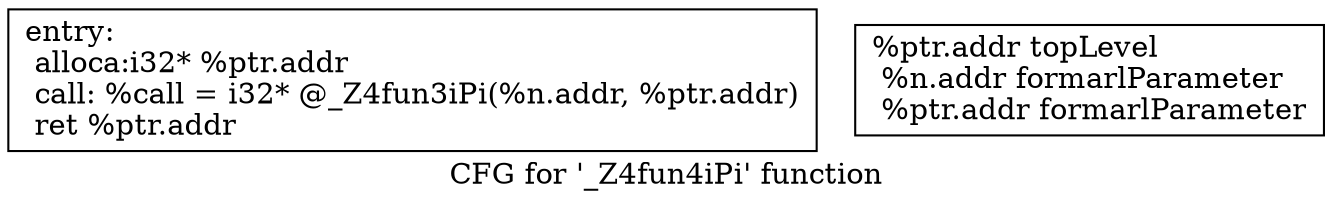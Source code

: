 digraph "CFG for '_Z4fun4iPi' function" {
	label="CFG for '_Z4fun4iPi' function";

	Node0x97f46f0 [shape=record,label="{entry:\l alloca:i32* %ptr.addr\l call: %call = i32* @_Z4fun3iPi(%n.addr, %ptr.addr)\l ret %ptr.addr\l }"];
	Node1 [shape=record,label="{%ptr.addr topLevel\l %n.addr formarlParameter\l %ptr.addr formarlParameter\l }"];}
